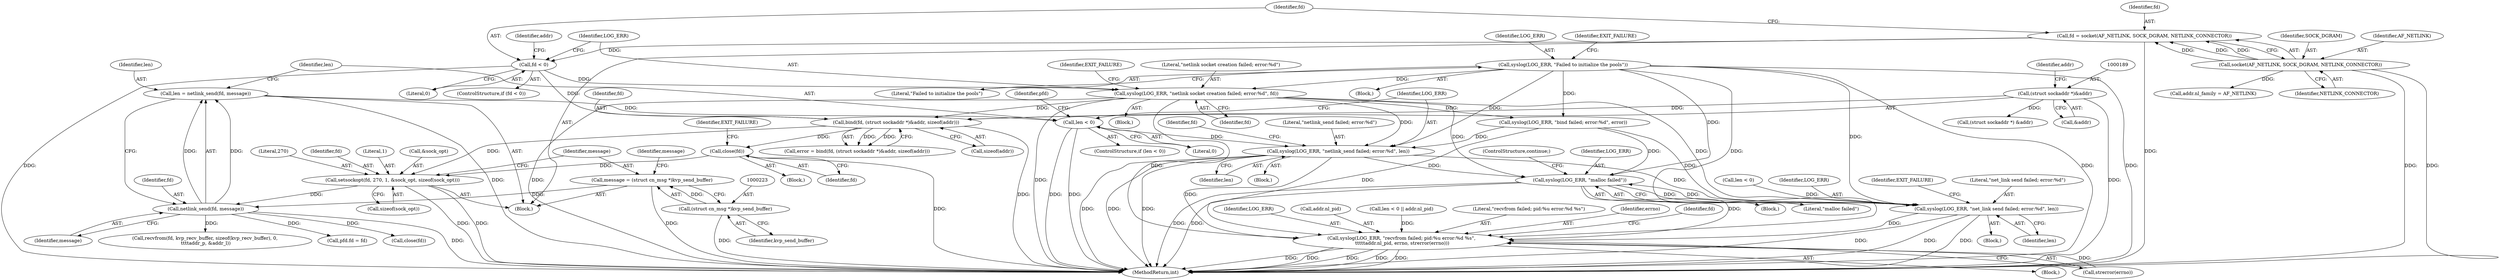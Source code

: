 digraph "0_linux_95a69adab9acfc3981c504737a2b6578e4d846ef@API" {
"1000264" [label="(Call,len = netlink_send(fd, message))"];
"1000266" [label="(Call,netlink_send(fd, message))"];
"1000212" [label="(Call,setsockopt(fd, 270, 1, &sock_opt, sizeof(sock_opt)))"];
"1000186" [label="(Call,bind(fd, (struct sockaddr *)&addr, sizeof(addr)))"];
"1000154" [label="(Call,fd < 0)"];
"1000147" [label="(Call,fd = socket(AF_NETLINK, SOCK_DGRAM, NETLINK_CONNECTOR))"];
"1000149" [label="(Call,socket(AF_NETLINK, SOCK_DGRAM, NETLINK_CONNECTOR))"];
"1000158" [label="(Call,syslog(LOG_ERR, \"netlink socket creation failed; error:%d\", fd))"];
"1000142" [label="(Call,syslog(LOG_ERR, \"Failed to initialize the pools\"))"];
"1000188" [label="(Call,(struct sockaddr *)&addr)"];
"1000203" [label="(Call,close(fd))"];
"1000220" [label="(Call,message = (struct cn_msg *)kvp_send_buffer)"];
"1000222" [label="(Call,(struct cn_msg *)kvp_send_buffer)"];
"1000270" [label="(Call,len < 0)"];
"1000274" [label="(Call,syslog(LOG_ERR, \"netlink_send failed; error:%d\", len))"];
"1000338" [label="(Call,syslog(LOG_ERR, \"recvfrom failed; pid:%u error:%d %s\",\n \t\t\t\t\taddr.nl_pid, errno, strerror(errno)))"];
"1000429" [label="(Call,syslog(LOG_ERR, \"malloc failed\"))"];
"1000862" [label="(Call,syslog(LOG_ERR, \"net_link send failed; error:%d\", len))"];
"1000143" [label="(Identifier,LOG_ERR)"];
"1000267" [label="(Identifier,fd)"];
"1000164" [label="(Call,addr.nl_family = AF_NETLINK)"];
"1000278" [label="(Call,close(fd))"];
"1000222" [label="(Call,(struct cn_msg *)kvp_send_buffer)"];
"1000166" [label="(Identifier,addr)"];
"1000187" [label="(Identifier,fd)"];
"1000432" [label="(ControlStructure,continue;)"];
"1000214" [label="(Literal,270)"];
"1000868" [label="(MethodReturn,int)"];
"1000270" [label="(Call,len < 0)"];
"1000220" [label="(Call,message = (struct cn_msg *)kvp_send_buffer)"];
"1000265" [label="(Identifier,len)"];
"1000203" [label="(Call,close(fd))"];
"1000155" [label="(Identifier,fd)"];
"1000861" [label="(Block,)"];
"1000867" [label="(Identifier,EXIT_FAILURE)"];
"1000190" [label="(Call,&addr)"];
"1000279" [label="(Identifier,fd)"];
"1000339" [label="(Identifier,LOG_ERR)"];
"1000146" [label="(Identifier,EXIT_FAILURE)"];
"1000268" [label="(Identifier,message)"];
"1000864" [label="(Literal,\"net_link send failed; error:%d\")"];
"1000341" [label="(Call,addr.nl_pid)"];
"1000198" [label="(Block,)"];
"1000186" [label="(Call,bind(fd, (struct sockaddr *)&addr, sizeof(addr)))"];
"1000160" [label="(Literal,\"netlink socket creation failed; error:%d\")"];
"1000337" [label="(Block,)"];
"1000152" [label="(Identifier,NETLINK_CONNECTOR)"];
"1000272" [label="(Literal,0)"];
"1000228" [label="(Identifier,message)"];
"1000224" [label="(Identifier,kvp_send_buffer)"];
"1000156" [label="(Literal,0)"];
"1000212" [label="(Call,setsockopt(fd, 270, 1, &sock_opt, sizeof(sock_opt)))"];
"1000144" [label="(Literal,\"Failed to initialize the pools\")"];
"1000192" [label="(Call,sizeof(addr))"];
"1000218" [label="(Call,sizeof(sock_opt))"];
"1000330" [label="(Call,len < 0 || addr.nl_pid)"];
"1000430" [label="(Identifier,LOG_ERR)"];
"1000215" [label="(Literal,1)"];
"1000159" [label="(Identifier,LOG_ERR)"];
"1000345" [label="(Call,strerror(errno))"];
"1000344" [label="(Identifier,errno)"];
"1000151" [label="(Identifier,SOCK_DGRAM)"];
"1000320" [label="(Call,recvfrom(fd, kvp_recv_buffer, sizeof(kvp_recv_buffer), 0,\n \t\t\t\taddr_p, &addr_l))"];
"1000274" [label="(Call,syslog(LOG_ERR, \"netlink_send failed; error:%d\", len))"];
"1000277" [label="(Identifier,len)"];
"1000157" [label="(Block,)"];
"1000150" [label="(Identifier,AF_NETLINK)"];
"1000276" [label="(Literal,\"netlink_send failed; error:%d\")"];
"1000429" [label="(Call,syslog(LOG_ERR, \"malloc failed\"))"];
"1000348" [label="(Identifier,fd)"];
"1000204" [label="(Identifier,fd)"];
"1000858" [label="(Call,len < 0)"];
"1000206" [label="(Identifier,EXIT_FAILURE)"];
"1000293" [label="(Call,(struct sockaddr *) &addr)"];
"1000141" [label="(Block,)"];
"1000188" [label="(Call,(struct sockaddr *)&addr)"];
"1000184" [label="(Call,error = bind(fd, (struct sockaddr *)&addr, sizeof(addr)))"];
"1000110" [label="(Block,)"];
"1000148" [label="(Identifier,fd)"];
"1000271" [label="(Identifier,len)"];
"1000269" [label="(ControlStructure,if (len < 0))"];
"1000428" [label="(Block,)"];
"1000158" [label="(Call,syslog(LOG_ERR, \"netlink socket creation failed; error:%d\", fd))"];
"1000199" [label="(Call,syslog(LOG_ERR, \"bind failed; error:%d\", error))"];
"1000862" [label="(Call,syslog(LOG_ERR, \"net_link send failed; error:%d\", len))"];
"1000284" [label="(Identifier,pfd)"];
"1000161" [label="(Identifier,fd)"];
"1000863" [label="(Identifier,LOG_ERR)"];
"1000216" [label="(Call,&sock_opt)"];
"1000865" [label="(Identifier,len)"];
"1000163" [label="(Identifier,EXIT_FAILURE)"];
"1000266" [label="(Call,netlink_send(fd, message))"];
"1000275" [label="(Identifier,LOG_ERR)"];
"1000273" [label="(Block,)"];
"1000221" [label="(Identifier,message)"];
"1000142" [label="(Call,syslog(LOG_ERR, \"Failed to initialize the pools\"))"];
"1000153" [label="(ControlStructure,if (fd < 0))"];
"1000340" [label="(Literal,\"recvfrom failed; pid:%u error:%d %s\")"];
"1000338" [label="(Call,syslog(LOG_ERR, \"recvfrom failed; pid:%u error:%d %s\",\n \t\t\t\t\taddr.nl_pid, errno, strerror(errno)))"];
"1000213" [label="(Identifier,fd)"];
"1000282" [label="(Call,pfd.fd = fd)"];
"1000431" [label="(Literal,\"malloc failed\")"];
"1000264" [label="(Call,len = netlink_send(fd, message))"];
"1000154" [label="(Call,fd < 0)"];
"1000149" [label="(Call,socket(AF_NETLINK, SOCK_DGRAM, NETLINK_CONNECTOR))"];
"1000193" [label="(Identifier,addr)"];
"1000147" [label="(Call,fd = socket(AF_NETLINK, SOCK_DGRAM, NETLINK_CONNECTOR))"];
"1000264" -> "1000110"  [label="AST: "];
"1000264" -> "1000266"  [label="CFG: "];
"1000265" -> "1000264"  [label="AST: "];
"1000266" -> "1000264"  [label="AST: "];
"1000271" -> "1000264"  [label="CFG: "];
"1000264" -> "1000868"  [label="DDG: "];
"1000266" -> "1000264"  [label="DDG: "];
"1000266" -> "1000264"  [label="DDG: "];
"1000264" -> "1000270"  [label="DDG: "];
"1000266" -> "1000268"  [label="CFG: "];
"1000267" -> "1000266"  [label="AST: "];
"1000268" -> "1000266"  [label="AST: "];
"1000266" -> "1000868"  [label="DDG: "];
"1000212" -> "1000266"  [label="DDG: "];
"1000220" -> "1000266"  [label="DDG: "];
"1000266" -> "1000278"  [label="DDG: "];
"1000266" -> "1000282"  [label="DDG: "];
"1000266" -> "1000320"  [label="DDG: "];
"1000212" -> "1000110"  [label="AST: "];
"1000212" -> "1000218"  [label="CFG: "];
"1000213" -> "1000212"  [label="AST: "];
"1000214" -> "1000212"  [label="AST: "];
"1000215" -> "1000212"  [label="AST: "];
"1000216" -> "1000212"  [label="AST: "];
"1000218" -> "1000212"  [label="AST: "];
"1000221" -> "1000212"  [label="CFG: "];
"1000212" -> "1000868"  [label="DDG: "];
"1000212" -> "1000868"  [label="DDG: "];
"1000186" -> "1000212"  [label="DDG: "];
"1000203" -> "1000212"  [label="DDG: "];
"1000186" -> "1000184"  [label="AST: "];
"1000186" -> "1000192"  [label="CFG: "];
"1000187" -> "1000186"  [label="AST: "];
"1000188" -> "1000186"  [label="AST: "];
"1000192" -> "1000186"  [label="AST: "];
"1000184" -> "1000186"  [label="CFG: "];
"1000186" -> "1000868"  [label="DDG: "];
"1000186" -> "1000184"  [label="DDG: "];
"1000186" -> "1000184"  [label="DDG: "];
"1000154" -> "1000186"  [label="DDG: "];
"1000158" -> "1000186"  [label="DDG: "];
"1000188" -> "1000186"  [label="DDG: "];
"1000186" -> "1000203"  [label="DDG: "];
"1000154" -> "1000153"  [label="AST: "];
"1000154" -> "1000156"  [label="CFG: "];
"1000155" -> "1000154"  [label="AST: "];
"1000156" -> "1000154"  [label="AST: "];
"1000159" -> "1000154"  [label="CFG: "];
"1000166" -> "1000154"  [label="CFG: "];
"1000154" -> "1000868"  [label="DDG: "];
"1000147" -> "1000154"  [label="DDG: "];
"1000154" -> "1000158"  [label="DDG: "];
"1000147" -> "1000110"  [label="AST: "];
"1000147" -> "1000149"  [label="CFG: "];
"1000148" -> "1000147"  [label="AST: "];
"1000149" -> "1000147"  [label="AST: "];
"1000155" -> "1000147"  [label="CFG: "];
"1000147" -> "1000868"  [label="DDG: "];
"1000149" -> "1000147"  [label="DDG: "];
"1000149" -> "1000147"  [label="DDG: "];
"1000149" -> "1000147"  [label="DDG: "];
"1000149" -> "1000152"  [label="CFG: "];
"1000150" -> "1000149"  [label="AST: "];
"1000151" -> "1000149"  [label="AST: "];
"1000152" -> "1000149"  [label="AST: "];
"1000149" -> "1000868"  [label="DDG: "];
"1000149" -> "1000868"  [label="DDG: "];
"1000149" -> "1000164"  [label="DDG: "];
"1000158" -> "1000157"  [label="AST: "];
"1000158" -> "1000161"  [label="CFG: "];
"1000159" -> "1000158"  [label="AST: "];
"1000160" -> "1000158"  [label="AST: "];
"1000161" -> "1000158"  [label="AST: "];
"1000163" -> "1000158"  [label="CFG: "];
"1000158" -> "1000868"  [label="DDG: "];
"1000158" -> "1000868"  [label="DDG: "];
"1000142" -> "1000158"  [label="DDG: "];
"1000158" -> "1000199"  [label="DDG: "];
"1000158" -> "1000274"  [label="DDG: "];
"1000158" -> "1000338"  [label="DDG: "];
"1000158" -> "1000429"  [label="DDG: "];
"1000158" -> "1000862"  [label="DDG: "];
"1000142" -> "1000141"  [label="AST: "];
"1000142" -> "1000144"  [label="CFG: "];
"1000143" -> "1000142"  [label="AST: "];
"1000144" -> "1000142"  [label="AST: "];
"1000146" -> "1000142"  [label="CFG: "];
"1000142" -> "1000868"  [label="DDG: "];
"1000142" -> "1000868"  [label="DDG: "];
"1000142" -> "1000199"  [label="DDG: "];
"1000142" -> "1000274"  [label="DDG: "];
"1000142" -> "1000338"  [label="DDG: "];
"1000142" -> "1000429"  [label="DDG: "];
"1000142" -> "1000862"  [label="DDG: "];
"1000188" -> "1000190"  [label="CFG: "];
"1000189" -> "1000188"  [label="AST: "];
"1000190" -> "1000188"  [label="AST: "];
"1000193" -> "1000188"  [label="CFG: "];
"1000188" -> "1000868"  [label="DDG: "];
"1000188" -> "1000293"  [label="DDG: "];
"1000203" -> "1000198"  [label="AST: "];
"1000203" -> "1000204"  [label="CFG: "];
"1000204" -> "1000203"  [label="AST: "];
"1000206" -> "1000203"  [label="CFG: "];
"1000203" -> "1000868"  [label="DDG: "];
"1000220" -> "1000110"  [label="AST: "];
"1000220" -> "1000222"  [label="CFG: "];
"1000221" -> "1000220"  [label="AST: "];
"1000222" -> "1000220"  [label="AST: "];
"1000228" -> "1000220"  [label="CFG: "];
"1000220" -> "1000868"  [label="DDG: "];
"1000222" -> "1000220"  [label="DDG: "];
"1000222" -> "1000224"  [label="CFG: "];
"1000223" -> "1000222"  [label="AST: "];
"1000224" -> "1000222"  [label="AST: "];
"1000222" -> "1000868"  [label="DDG: "];
"1000270" -> "1000269"  [label="AST: "];
"1000270" -> "1000272"  [label="CFG: "];
"1000271" -> "1000270"  [label="AST: "];
"1000272" -> "1000270"  [label="AST: "];
"1000275" -> "1000270"  [label="CFG: "];
"1000284" -> "1000270"  [label="CFG: "];
"1000270" -> "1000868"  [label="DDG: "];
"1000270" -> "1000868"  [label="DDG: "];
"1000270" -> "1000274"  [label="DDG: "];
"1000274" -> "1000273"  [label="AST: "];
"1000274" -> "1000277"  [label="CFG: "];
"1000275" -> "1000274"  [label="AST: "];
"1000276" -> "1000274"  [label="AST: "];
"1000277" -> "1000274"  [label="AST: "];
"1000279" -> "1000274"  [label="CFG: "];
"1000274" -> "1000868"  [label="DDG: "];
"1000274" -> "1000868"  [label="DDG: "];
"1000274" -> "1000868"  [label="DDG: "];
"1000199" -> "1000274"  [label="DDG: "];
"1000274" -> "1000338"  [label="DDG: "];
"1000274" -> "1000429"  [label="DDG: "];
"1000274" -> "1000862"  [label="DDG: "];
"1000338" -> "1000337"  [label="AST: "];
"1000338" -> "1000345"  [label="CFG: "];
"1000339" -> "1000338"  [label="AST: "];
"1000340" -> "1000338"  [label="AST: "];
"1000341" -> "1000338"  [label="AST: "];
"1000344" -> "1000338"  [label="AST: "];
"1000345" -> "1000338"  [label="AST: "];
"1000348" -> "1000338"  [label="CFG: "];
"1000338" -> "1000868"  [label="DDG: "];
"1000338" -> "1000868"  [label="DDG: "];
"1000338" -> "1000868"  [label="DDG: "];
"1000338" -> "1000868"  [label="DDG: "];
"1000338" -> "1000868"  [label="DDG: "];
"1000199" -> "1000338"  [label="DDG: "];
"1000862" -> "1000338"  [label="DDG: "];
"1000429" -> "1000338"  [label="DDG: "];
"1000330" -> "1000338"  [label="DDG: "];
"1000345" -> "1000338"  [label="DDG: "];
"1000429" -> "1000428"  [label="AST: "];
"1000429" -> "1000431"  [label="CFG: "];
"1000430" -> "1000429"  [label="AST: "];
"1000431" -> "1000429"  [label="AST: "];
"1000432" -> "1000429"  [label="CFG: "];
"1000429" -> "1000868"  [label="DDG: "];
"1000429" -> "1000868"  [label="DDG: "];
"1000199" -> "1000429"  [label="DDG: "];
"1000862" -> "1000429"  [label="DDG: "];
"1000429" -> "1000862"  [label="DDG: "];
"1000862" -> "1000861"  [label="AST: "];
"1000862" -> "1000865"  [label="CFG: "];
"1000863" -> "1000862"  [label="AST: "];
"1000864" -> "1000862"  [label="AST: "];
"1000865" -> "1000862"  [label="AST: "];
"1000867" -> "1000862"  [label="CFG: "];
"1000862" -> "1000868"  [label="DDG: "];
"1000862" -> "1000868"  [label="DDG: "];
"1000862" -> "1000868"  [label="DDG: "];
"1000199" -> "1000862"  [label="DDG: "];
"1000858" -> "1000862"  [label="DDG: "];
}
